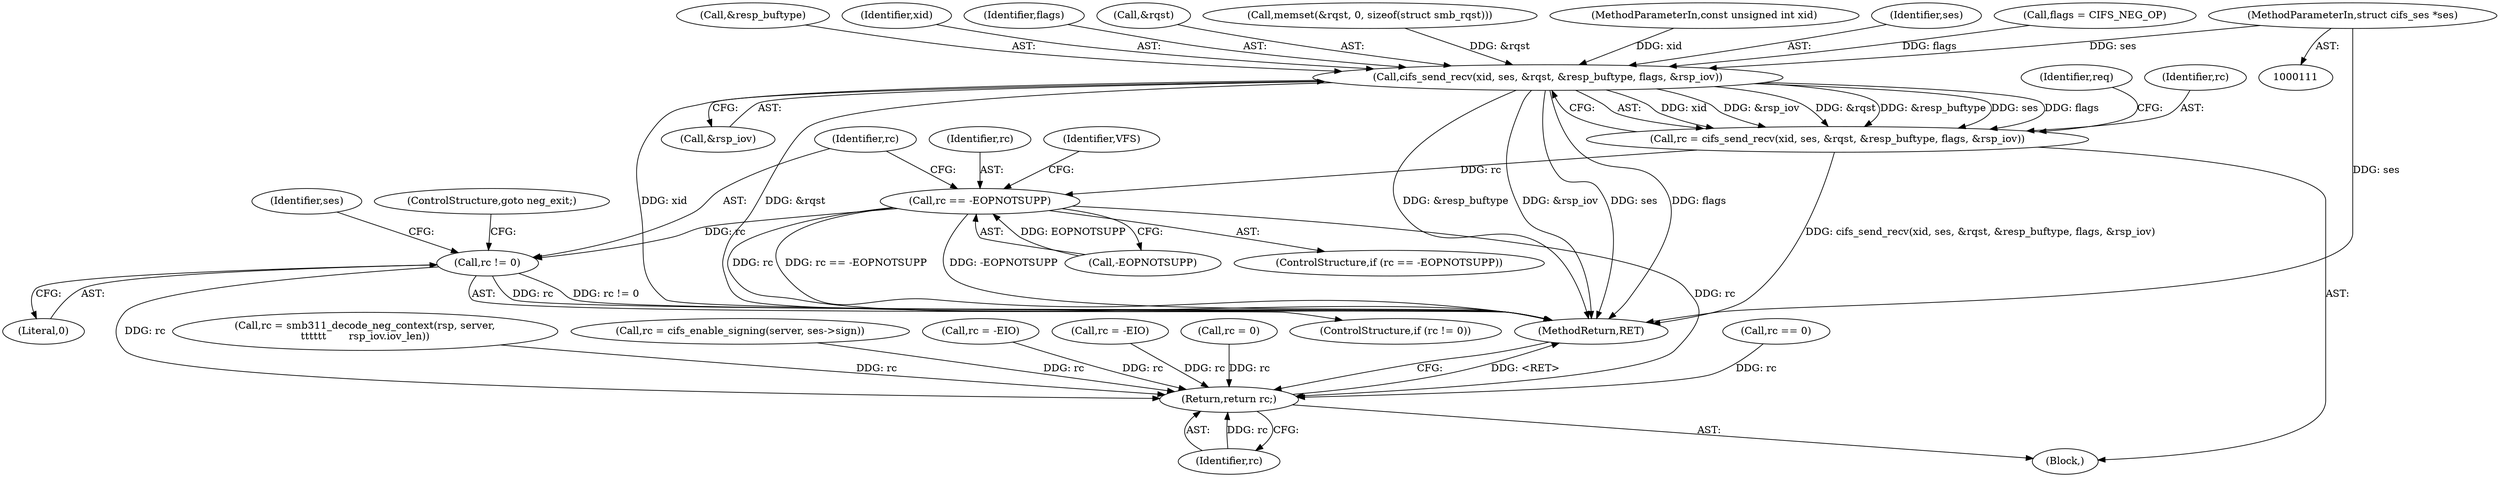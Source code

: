 digraph "0_linux_b57a55e2200ede754e4dc9cce4ba9402544b9365@pointer" {
"1000113" [label="(MethodParameterIn,struct cifs_ses *ses)"];
"1000430" [label="(Call,cifs_send_recv(xid, ses, &rqst, &resp_buftype, flags, &rsp_iov))"];
"1000428" [label="(Call,rc = cifs_send_recv(xid, ses, &rqst, &resp_buftype, flags, &rsp_iov))"];
"1000450" [label="(Call,rc == -EOPNOTSUPP)"];
"1000461" [label="(Call,rc != 0)"];
"1000846" [label="(Return,return rc;)"];
"1000452" [label="(Call,-EOPNOTSUPP)"];
"1000811" [label="(Call,rc == 0)"];
"1000830" [label="(Call,rc = smb311_decode_neg_context(rsp, server,\n\t\t\t\t\t\t       rsp_iov.iov_len))"];
"1000412" [label="(Call,memset(&rqst, 0, sizeof(struct smb_rqst)))"];
"1000461" [label="(Call,rc != 0)"];
"1000112" [label="(MethodParameterIn,const unsigned int xid)"];
"1000438" [label="(Call,&rsp_iov)"];
"1000441" [label="(Identifier,req)"];
"1000449" [label="(ControlStructure,if (rc == -EOPNOTSUPP))"];
"1000114" [label="(Block,)"];
"1000783" [label="(Call,rc = cifs_enable_signing(server, ses->sign))"];
"1000846" [label="(Return,return rc;)"];
"1000450" [label="(Call,rc == -EOPNOTSUPP)"];
"1000113" [label="(MethodParameterIn,struct cifs_ses *ses)"];
"1000456" [label="(Identifier,VFS)"];
"1000451" [label="(Identifier,rc)"];
"1000432" [label="(Identifier,ses)"];
"1000462" [label="(Identifier,rc)"];
"1000135" [label="(Call,flags = CIFS_NEG_OP)"];
"1000847" [label="(Identifier,rc)"];
"1000429" [label="(Identifier,rc)"];
"1000679" [label="(Call,rc = -EIO)"];
"1000435" [label="(Call,&resp_buftype)"];
"1000460" [label="(ControlStructure,if (rc != 0))"];
"1000814" [label="(Call,rc = -EIO)"];
"1000848" [label="(MethodReturn,RET)"];
"1000428" [label="(Call,rc = cifs_send_recv(xid, ses, &rqst, &resp_buftype, flags, &rsp_iov))"];
"1000431" [label="(Identifier,xid)"];
"1000471" [label="(Identifier,ses)"];
"1000437" [label="(Identifier,flags)"];
"1000433" [label="(Call,&rqst)"];
"1000806" [label="(Call,rc = 0)"];
"1000464" [label="(ControlStructure,goto neg_exit;)"];
"1000463" [label="(Literal,0)"];
"1000430" [label="(Call,cifs_send_recv(xid, ses, &rqst, &resp_buftype, flags, &rsp_iov))"];
"1000113" -> "1000111"  [label="AST: "];
"1000113" -> "1000848"  [label="DDG: ses"];
"1000113" -> "1000430"  [label="DDG: ses"];
"1000430" -> "1000428"  [label="AST: "];
"1000430" -> "1000438"  [label="CFG: "];
"1000431" -> "1000430"  [label="AST: "];
"1000432" -> "1000430"  [label="AST: "];
"1000433" -> "1000430"  [label="AST: "];
"1000435" -> "1000430"  [label="AST: "];
"1000437" -> "1000430"  [label="AST: "];
"1000438" -> "1000430"  [label="AST: "];
"1000428" -> "1000430"  [label="CFG: "];
"1000430" -> "1000848"  [label="DDG: flags"];
"1000430" -> "1000848"  [label="DDG: &rsp_iov"];
"1000430" -> "1000848"  [label="DDG: ses"];
"1000430" -> "1000848"  [label="DDG: xid"];
"1000430" -> "1000848"  [label="DDG: &rqst"];
"1000430" -> "1000848"  [label="DDG: &resp_buftype"];
"1000430" -> "1000428"  [label="DDG: xid"];
"1000430" -> "1000428"  [label="DDG: &rsp_iov"];
"1000430" -> "1000428"  [label="DDG: &rqst"];
"1000430" -> "1000428"  [label="DDG: &resp_buftype"];
"1000430" -> "1000428"  [label="DDG: ses"];
"1000430" -> "1000428"  [label="DDG: flags"];
"1000112" -> "1000430"  [label="DDG: xid"];
"1000412" -> "1000430"  [label="DDG: &rqst"];
"1000135" -> "1000430"  [label="DDG: flags"];
"1000428" -> "1000114"  [label="AST: "];
"1000429" -> "1000428"  [label="AST: "];
"1000441" -> "1000428"  [label="CFG: "];
"1000428" -> "1000848"  [label="DDG: cifs_send_recv(xid, ses, &rqst, &resp_buftype, flags, &rsp_iov)"];
"1000428" -> "1000450"  [label="DDG: rc"];
"1000450" -> "1000449"  [label="AST: "];
"1000450" -> "1000452"  [label="CFG: "];
"1000451" -> "1000450"  [label="AST: "];
"1000452" -> "1000450"  [label="AST: "];
"1000456" -> "1000450"  [label="CFG: "];
"1000462" -> "1000450"  [label="CFG: "];
"1000450" -> "1000848"  [label="DDG: rc == -EOPNOTSUPP"];
"1000450" -> "1000848"  [label="DDG: -EOPNOTSUPP"];
"1000450" -> "1000848"  [label="DDG: rc"];
"1000452" -> "1000450"  [label="DDG: EOPNOTSUPP"];
"1000450" -> "1000461"  [label="DDG: rc"];
"1000450" -> "1000846"  [label="DDG: rc"];
"1000461" -> "1000460"  [label="AST: "];
"1000461" -> "1000463"  [label="CFG: "];
"1000462" -> "1000461"  [label="AST: "];
"1000463" -> "1000461"  [label="AST: "];
"1000464" -> "1000461"  [label="CFG: "];
"1000471" -> "1000461"  [label="CFG: "];
"1000461" -> "1000848"  [label="DDG: rc != 0"];
"1000461" -> "1000848"  [label="DDG: rc"];
"1000461" -> "1000846"  [label="DDG: rc"];
"1000846" -> "1000114"  [label="AST: "];
"1000846" -> "1000847"  [label="CFG: "];
"1000847" -> "1000846"  [label="AST: "];
"1000848" -> "1000846"  [label="CFG: "];
"1000846" -> "1000848"  [label="DDG: <RET>"];
"1000847" -> "1000846"  [label="DDG: rc"];
"1000806" -> "1000846"  [label="DDG: rc"];
"1000679" -> "1000846"  [label="DDG: rc"];
"1000783" -> "1000846"  [label="DDG: rc"];
"1000814" -> "1000846"  [label="DDG: rc"];
"1000811" -> "1000846"  [label="DDG: rc"];
"1000830" -> "1000846"  [label="DDG: rc"];
}
